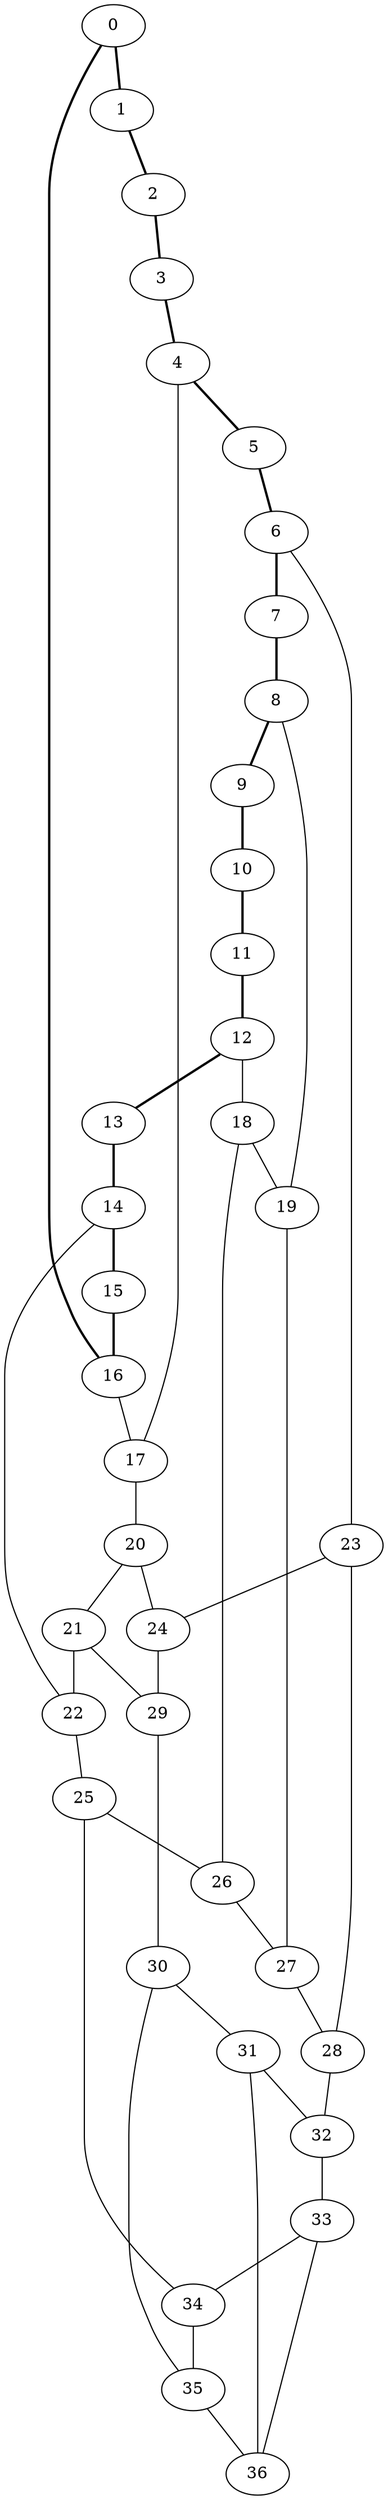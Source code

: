 graph G {
0 [ pos = " 13.00,0.00!" ];
0 -- 1[style=bold];
0 -- 16[style=bold];
1 [ pos = " 12.12,4.70!" ];
1 -- 2[style=bold];
2 [ pos = " 9.61,8.76!" ];
2 -- 3[style=bold];
3 [ pos = " 5.79,11.64!" ];
3 -- 4[style=bold];
4 [ pos = " 1.20,12.94!" ];
4 -- 5[style=bold];
4 -- 17;
5 [ pos = " -3.56,12.50!" ];
5 -- 6[style=bold];
6 [ pos = " -7.83,10.37!" ];
6 -- 7[style=bold];
6 -- 23;
7 [ pos = " -11.05,6.84!" ];
7 -- 8[style=bold];
8 [ pos = " -12.78,2.39!" ];
8 -- 9[style=bold];
8 -- 19;
9 [ pos = " -12.78,-2.39!" ];
9 -- 10[style=bold];
10 [ pos = " -11.05,-6.84!" ];
10 -- 11[style=bold];
11 [ pos = " -7.83,-10.37!" ];
11 -- 12[style=bold];
12 [ pos = " -3.56,-12.50!" ];
12 -- 13[style=bold];
12 -- 18;
13 [ pos = " 1.20,-12.94!" ];
13 -- 14[style=bold];
14 [ pos = " 5.79,-11.64!" ];
14 -- 15[style=bold];
14 -- 22;
15 [ pos = " 9.61,-8.76!" ];
15 -- 16[style=bold];
16 [ pos = " 12.12,-4.70!" ];
16 -- 17;
17 -- 20;
18 -- 19;
18 -- 26;
19 -- 27;
20 -- 21;
20 -- 24;
21 -- 22;
21 -- 29;
22 -- 25;
23 -- 24;
23 -- 28;
24 -- 29;
25 -- 26;
25 -- 34;
26 -- 27;
27 -- 28;
28 -- 32;
29 -- 30;
30 -- 31;
30 -- 35;
31 -- 32;
31 -- 36;
32 -- 33;
33 -- 34;
33 -- 36;
34 -- 35;
35 -- 36;
}
